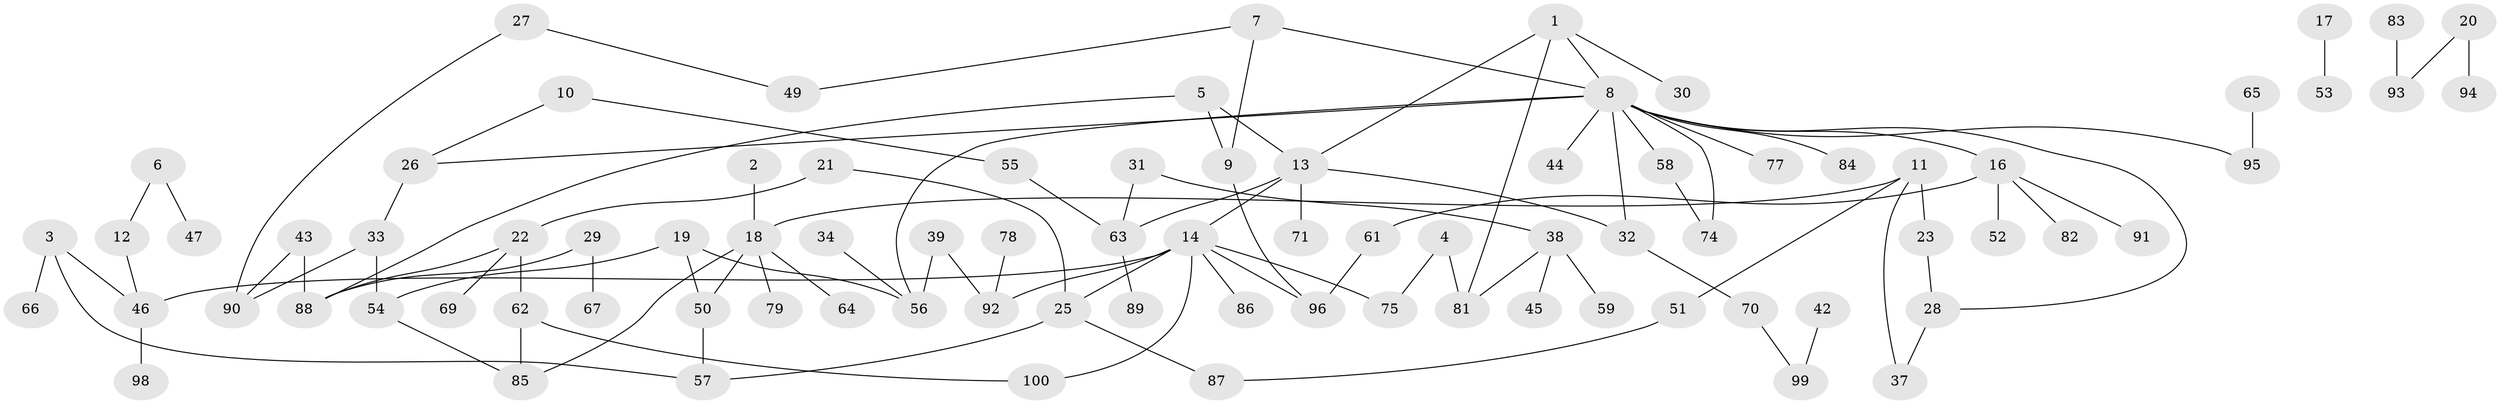 // original degree distribution, {2: 0.2323943661971831, 1: 0.31690140845070425, 4: 0.07746478873239436, 3: 0.21830985915492956, 5: 0.04929577464788732, 7: 0.007042253521126761, 0: 0.09154929577464789, 6: 0.007042253521126761}
// Generated by graph-tools (version 1.1) at 2025/48/03/04/25 22:48:14]
// undirected, 86 vertices, 104 edges
graph export_dot {
  node [color=gray90,style=filled];
  1;
  2;
  3;
  4;
  5;
  6;
  7;
  8;
  9;
  10;
  11;
  12;
  13;
  14;
  16;
  17;
  18;
  19;
  20;
  21;
  22;
  23;
  25;
  26;
  27;
  28;
  29;
  30;
  31;
  32;
  33;
  34;
  37;
  38;
  39;
  42;
  43;
  44;
  45;
  46;
  47;
  49;
  50;
  51;
  52;
  53;
  54;
  55;
  56;
  57;
  58;
  59;
  61;
  62;
  63;
  64;
  65;
  66;
  67;
  69;
  70;
  71;
  74;
  75;
  77;
  78;
  79;
  81;
  82;
  83;
  84;
  85;
  86;
  87;
  88;
  89;
  90;
  91;
  92;
  93;
  94;
  95;
  96;
  98;
  99;
  100;
  1 -- 8 [weight=1.0];
  1 -- 13 [weight=1.0];
  1 -- 30 [weight=1.0];
  1 -- 81 [weight=1.0];
  2 -- 18 [weight=1.0];
  3 -- 46 [weight=1.0];
  3 -- 57 [weight=1.0];
  3 -- 66 [weight=1.0];
  4 -- 75 [weight=1.0];
  4 -- 81 [weight=1.0];
  5 -- 9 [weight=1.0];
  5 -- 13 [weight=1.0];
  5 -- 88 [weight=1.0];
  6 -- 12 [weight=1.0];
  6 -- 47 [weight=1.0];
  7 -- 8 [weight=1.0];
  7 -- 9 [weight=1.0];
  7 -- 49 [weight=1.0];
  8 -- 16 [weight=1.0];
  8 -- 26 [weight=1.0];
  8 -- 28 [weight=1.0];
  8 -- 32 [weight=1.0];
  8 -- 44 [weight=2.0];
  8 -- 56 [weight=1.0];
  8 -- 58 [weight=1.0];
  8 -- 74 [weight=1.0];
  8 -- 77 [weight=1.0];
  8 -- 84 [weight=1.0];
  8 -- 95 [weight=1.0];
  9 -- 96 [weight=1.0];
  10 -- 26 [weight=1.0];
  10 -- 55 [weight=1.0];
  11 -- 18 [weight=1.0];
  11 -- 23 [weight=1.0];
  11 -- 37 [weight=1.0];
  11 -- 51 [weight=1.0];
  12 -- 46 [weight=1.0];
  13 -- 14 [weight=1.0];
  13 -- 32 [weight=1.0];
  13 -- 63 [weight=1.0];
  13 -- 71 [weight=1.0];
  14 -- 25 [weight=1.0];
  14 -- 46 [weight=1.0];
  14 -- 75 [weight=1.0];
  14 -- 86 [weight=1.0];
  14 -- 92 [weight=1.0];
  14 -- 96 [weight=1.0];
  14 -- 100 [weight=1.0];
  16 -- 52 [weight=1.0];
  16 -- 61 [weight=1.0];
  16 -- 82 [weight=1.0];
  16 -- 91 [weight=1.0];
  17 -- 53 [weight=1.0];
  18 -- 50 [weight=1.0];
  18 -- 64 [weight=1.0];
  18 -- 79 [weight=1.0];
  18 -- 85 [weight=1.0];
  19 -- 50 [weight=1.0];
  19 -- 54 [weight=1.0];
  19 -- 56 [weight=1.0];
  20 -- 93 [weight=1.0];
  20 -- 94 [weight=1.0];
  21 -- 22 [weight=1.0];
  21 -- 25 [weight=1.0];
  22 -- 62 [weight=1.0];
  22 -- 69 [weight=1.0];
  22 -- 88 [weight=1.0];
  23 -- 28 [weight=1.0];
  25 -- 57 [weight=1.0];
  25 -- 87 [weight=1.0];
  26 -- 33 [weight=1.0];
  27 -- 49 [weight=1.0];
  27 -- 90 [weight=1.0];
  28 -- 37 [weight=1.0];
  29 -- 67 [weight=1.0];
  29 -- 88 [weight=1.0];
  31 -- 38 [weight=1.0];
  31 -- 63 [weight=1.0];
  32 -- 70 [weight=1.0];
  33 -- 54 [weight=1.0];
  33 -- 90 [weight=1.0];
  34 -- 56 [weight=1.0];
  38 -- 45 [weight=1.0];
  38 -- 59 [weight=1.0];
  38 -- 81 [weight=1.0];
  39 -- 56 [weight=1.0];
  39 -- 92 [weight=1.0];
  42 -- 99 [weight=1.0];
  43 -- 88 [weight=1.0];
  43 -- 90 [weight=1.0];
  46 -- 98 [weight=1.0];
  50 -- 57 [weight=1.0];
  51 -- 87 [weight=1.0];
  54 -- 85 [weight=1.0];
  55 -- 63 [weight=1.0];
  58 -- 74 [weight=1.0];
  61 -- 96 [weight=1.0];
  62 -- 85 [weight=1.0];
  62 -- 100 [weight=1.0];
  63 -- 89 [weight=1.0];
  65 -- 95 [weight=1.0];
  70 -- 99 [weight=1.0];
  78 -- 92 [weight=1.0];
  83 -- 93 [weight=1.0];
}
